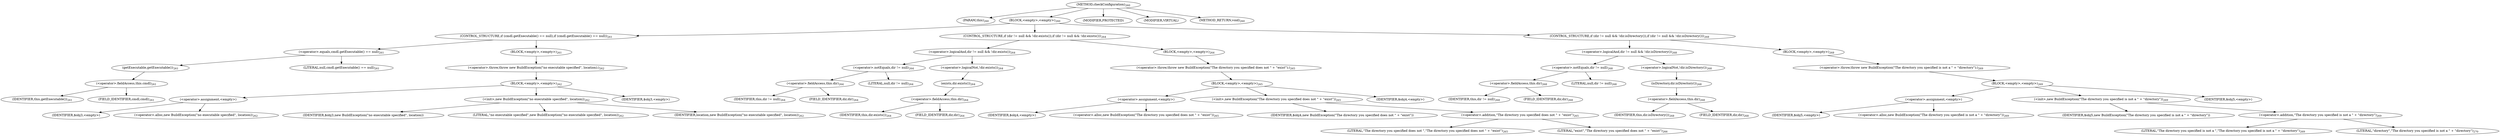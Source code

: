 digraph "checkConfiguration" {  
"352" [label = <(METHOD,checkConfiguration)<SUB>260</SUB>> ]
"353" [label = <(PARAM,this)<SUB>260</SUB>> ]
"354" [label = <(BLOCK,&lt;empty&gt;,&lt;empty&gt;)<SUB>260</SUB>> ]
"355" [label = <(CONTROL_STRUCTURE,if (cmdl.getExecutable() == null),if (cmdl.getExecutable() == null))<SUB>261</SUB>> ]
"356" [label = <(&lt;operator&gt;.equals,cmdl.getExecutable() == null)<SUB>261</SUB>> ]
"357" [label = <(getExecutable,getExecutable())<SUB>261</SUB>> ]
"358" [label = <(&lt;operator&gt;.fieldAccess,this.cmdl)<SUB>261</SUB>> ]
"359" [label = <(IDENTIFIER,this,getExecutable())<SUB>261</SUB>> ]
"360" [label = <(FIELD_IDENTIFIER,cmdl,cmdl)<SUB>261</SUB>> ]
"361" [label = <(LITERAL,null,cmdl.getExecutable() == null)<SUB>261</SUB>> ]
"362" [label = <(BLOCK,&lt;empty&gt;,&lt;empty&gt;)<SUB>261</SUB>> ]
"363" [label = <(&lt;operator&gt;.throw,throw new BuildException(&quot;no executable specified&quot;, location);)<SUB>262</SUB>> ]
"364" [label = <(BLOCK,&lt;empty&gt;,&lt;empty&gt;)<SUB>262</SUB>> ]
"365" [label = <(&lt;operator&gt;.assignment,&lt;empty&gt;)> ]
"366" [label = <(IDENTIFIER,$obj3,&lt;empty&gt;)> ]
"367" [label = <(&lt;operator&gt;.alloc,new BuildException(&quot;no executable specified&quot;, location))<SUB>262</SUB>> ]
"368" [label = <(&lt;init&gt;,new BuildException(&quot;no executable specified&quot;, location))<SUB>262</SUB>> ]
"369" [label = <(IDENTIFIER,$obj3,new BuildException(&quot;no executable specified&quot;, location))> ]
"370" [label = <(LITERAL,&quot;no executable specified&quot;,new BuildException(&quot;no executable specified&quot;, location))<SUB>262</SUB>> ]
"371" [label = <(IDENTIFIER,location,new BuildException(&quot;no executable specified&quot;, location))<SUB>262</SUB>> ]
"372" [label = <(IDENTIFIER,$obj3,&lt;empty&gt;)> ]
"373" [label = <(CONTROL_STRUCTURE,if (dir != null &amp;&amp; !dir.exists()),if (dir != null &amp;&amp; !dir.exists()))<SUB>264</SUB>> ]
"374" [label = <(&lt;operator&gt;.logicalAnd,dir != null &amp;&amp; !dir.exists())<SUB>264</SUB>> ]
"375" [label = <(&lt;operator&gt;.notEquals,dir != null)<SUB>264</SUB>> ]
"376" [label = <(&lt;operator&gt;.fieldAccess,this.dir)<SUB>264</SUB>> ]
"377" [label = <(IDENTIFIER,this,dir != null)<SUB>264</SUB>> ]
"378" [label = <(FIELD_IDENTIFIER,dir,dir)<SUB>264</SUB>> ]
"379" [label = <(LITERAL,null,dir != null)<SUB>264</SUB>> ]
"380" [label = <(&lt;operator&gt;.logicalNot,!dir.exists())<SUB>264</SUB>> ]
"381" [label = <(exists,dir.exists())<SUB>264</SUB>> ]
"382" [label = <(&lt;operator&gt;.fieldAccess,this.dir)<SUB>264</SUB>> ]
"383" [label = <(IDENTIFIER,this,dir.exists())<SUB>264</SUB>> ]
"384" [label = <(FIELD_IDENTIFIER,dir,dir)<SUB>264</SUB>> ]
"385" [label = <(BLOCK,&lt;empty&gt;,&lt;empty&gt;)<SUB>264</SUB>> ]
"386" [label = <(&lt;operator&gt;.throw,throw new BuildException(&quot;The directory you specified does not &quot; + &quot;exist&quot;);)<SUB>265</SUB>> ]
"387" [label = <(BLOCK,&lt;empty&gt;,&lt;empty&gt;)<SUB>265</SUB>> ]
"388" [label = <(&lt;operator&gt;.assignment,&lt;empty&gt;)> ]
"389" [label = <(IDENTIFIER,$obj4,&lt;empty&gt;)> ]
"390" [label = <(&lt;operator&gt;.alloc,new BuildException(&quot;The directory you specified does not &quot; + &quot;exist&quot;))<SUB>265</SUB>> ]
"391" [label = <(&lt;init&gt;,new BuildException(&quot;The directory you specified does not &quot; + &quot;exist&quot;))<SUB>265</SUB>> ]
"392" [label = <(IDENTIFIER,$obj4,new BuildException(&quot;The directory you specified does not &quot; + &quot;exist&quot;))> ]
"393" [label = <(&lt;operator&gt;.addition,&quot;The directory you specified does not &quot; + &quot;exist&quot;)<SUB>265</SUB>> ]
"394" [label = <(LITERAL,&quot;The directory you specified does not &quot;,&quot;The directory you specified does not &quot; + &quot;exist&quot;)<SUB>265</SUB>> ]
"395" [label = <(LITERAL,&quot;exist&quot;,&quot;The directory you specified does not &quot; + &quot;exist&quot;)<SUB>266</SUB>> ]
"396" [label = <(IDENTIFIER,$obj4,&lt;empty&gt;)> ]
"397" [label = <(CONTROL_STRUCTURE,if (dir != null &amp;&amp; !dir.isDirectory()),if (dir != null &amp;&amp; !dir.isDirectory()))<SUB>268</SUB>> ]
"398" [label = <(&lt;operator&gt;.logicalAnd,dir != null &amp;&amp; !dir.isDirectory())<SUB>268</SUB>> ]
"399" [label = <(&lt;operator&gt;.notEquals,dir != null)<SUB>268</SUB>> ]
"400" [label = <(&lt;operator&gt;.fieldAccess,this.dir)<SUB>268</SUB>> ]
"401" [label = <(IDENTIFIER,this,dir != null)<SUB>268</SUB>> ]
"402" [label = <(FIELD_IDENTIFIER,dir,dir)<SUB>268</SUB>> ]
"403" [label = <(LITERAL,null,dir != null)<SUB>268</SUB>> ]
"404" [label = <(&lt;operator&gt;.logicalNot,!dir.isDirectory())<SUB>268</SUB>> ]
"405" [label = <(isDirectory,dir.isDirectory())<SUB>268</SUB>> ]
"406" [label = <(&lt;operator&gt;.fieldAccess,this.dir)<SUB>268</SUB>> ]
"407" [label = <(IDENTIFIER,this,dir.isDirectory())<SUB>268</SUB>> ]
"408" [label = <(FIELD_IDENTIFIER,dir,dir)<SUB>268</SUB>> ]
"409" [label = <(BLOCK,&lt;empty&gt;,&lt;empty&gt;)<SUB>268</SUB>> ]
"410" [label = <(&lt;operator&gt;.throw,throw new BuildException(&quot;The directory you specified is not a &quot; + &quot;directory&quot;);)<SUB>269</SUB>> ]
"411" [label = <(BLOCK,&lt;empty&gt;,&lt;empty&gt;)<SUB>269</SUB>> ]
"412" [label = <(&lt;operator&gt;.assignment,&lt;empty&gt;)> ]
"413" [label = <(IDENTIFIER,$obj5,&lt;empty&gt;)> ]
"414" [label = <(&lt;operator&gt;.alloc,new BuildException(&quot;The directory you specified is not a &quot; + &quot;directory&quot;))<SUB>269</SUB>> ]
"415" [label = <(&lt;init&gt;,new BuildException(&quot;The directory you specified is not a &quot; + &quot;directory&quot;))<SUB>269</SUB>> ]
"416" [label = <(IDENTIFIER,$obj5,new BuildException(&quot;The directory you specified is not a &quot; + &quot;directory&quot;))> ]
"417" [label = <(&lt;operator&gt;.addition,&quot;The directory you specified is not a &quot; + &quot;directory&quot;)<SUB>269</SUB>> ]
"418" [label = <(LITERAL,&quot;The directory you specified is not a &quot;,&quot;The directory you specified is not a &quot; + &quot;directory&quot;)<SUB>269</SUB>> ]
"419" [label = <(LITERAL,&quot;directory&quot;,&quot;The directory you specified is not a &quot; + &quot;directory&quot;)<SUB>270</SUB>> ]
"420" [label = <(IDENTIFIER,$obj5,&lt;empty&gt;)> ]
"421" [label = <(MODIFIER,PROTECTED)> ]
"422" [label = <(MODIFIER,VIRTUAL)> ]
"423" [label = <(METHOD_RETURN,void)<SUB>260</SUB>> ]
  "352" -> "353" 
  "352" -> "354" 
  "352" -> "421" 
  "352" -> "422" 
  "352" -> "423" 
  "354" -> "355" 
  "354" -> "373" 
  "354" -> "397" 
  "355" -> "356" 
  "355" -> "362" 
  "356" -> "357" 
  "356" -> "361" 
  "357" -> "358" 
  "358" -> "359" 
  "358" -> "360" 
  "362" -> "363" 
  "363" -> "364" 
  "364" -> "365" 
  "364" -> "368" 
  "364" -> "372" 
  "365" -> "366" 
  "365" -> "367" 
  "368" -> "369" 
  "368" -> "370" 
  "368" -> "371" 
  "373" -> "374" 
  "373" -> "385" 
  "374" -> "375" 
  "374" -> "380" 
  "375" -> "376" 
  "375" -> "379" 
  "376" -> "377" 
  "376" -> "378" 
  "380" -> "381" 
  "381" -> "382" 
  "382" -> "383" 
  "382" -> "384" 
  "385" -> "386" 
  "386" -> "387" 
  "387" -> "388" 
  "387" -> "391" 
  "387" -> "396" 
  "388" -> "389" 
  "388" -> "390" 
  "391" -> "392" 
  "391" -> "393" 
  "393" -> "394" 
  "393" -> "395" 
  "397" -> "398" 
  "397" -> "409" 
  "398" -> "399" 
  "398" -> "404" 
  "399" -> "400" 
  "399" -> "403" 
  "400" -> "401" 
  "400" -> "402" 
  "404" -> "405" 
  "405" -> "406" 
  "406" -> "407" 
  "406" -> "408" 
  "409" -> "410" 
  "410" -> "411" 
  "411" -> "412" 
  "411" -> "415" 
  "411" -> "420" 
  "412" -> "413" 
  "412" -> "414" 
  "415" -> "416" 
  "415" -> "417" 
  "417" -> "418" 
  "417" -> "419" 
}
